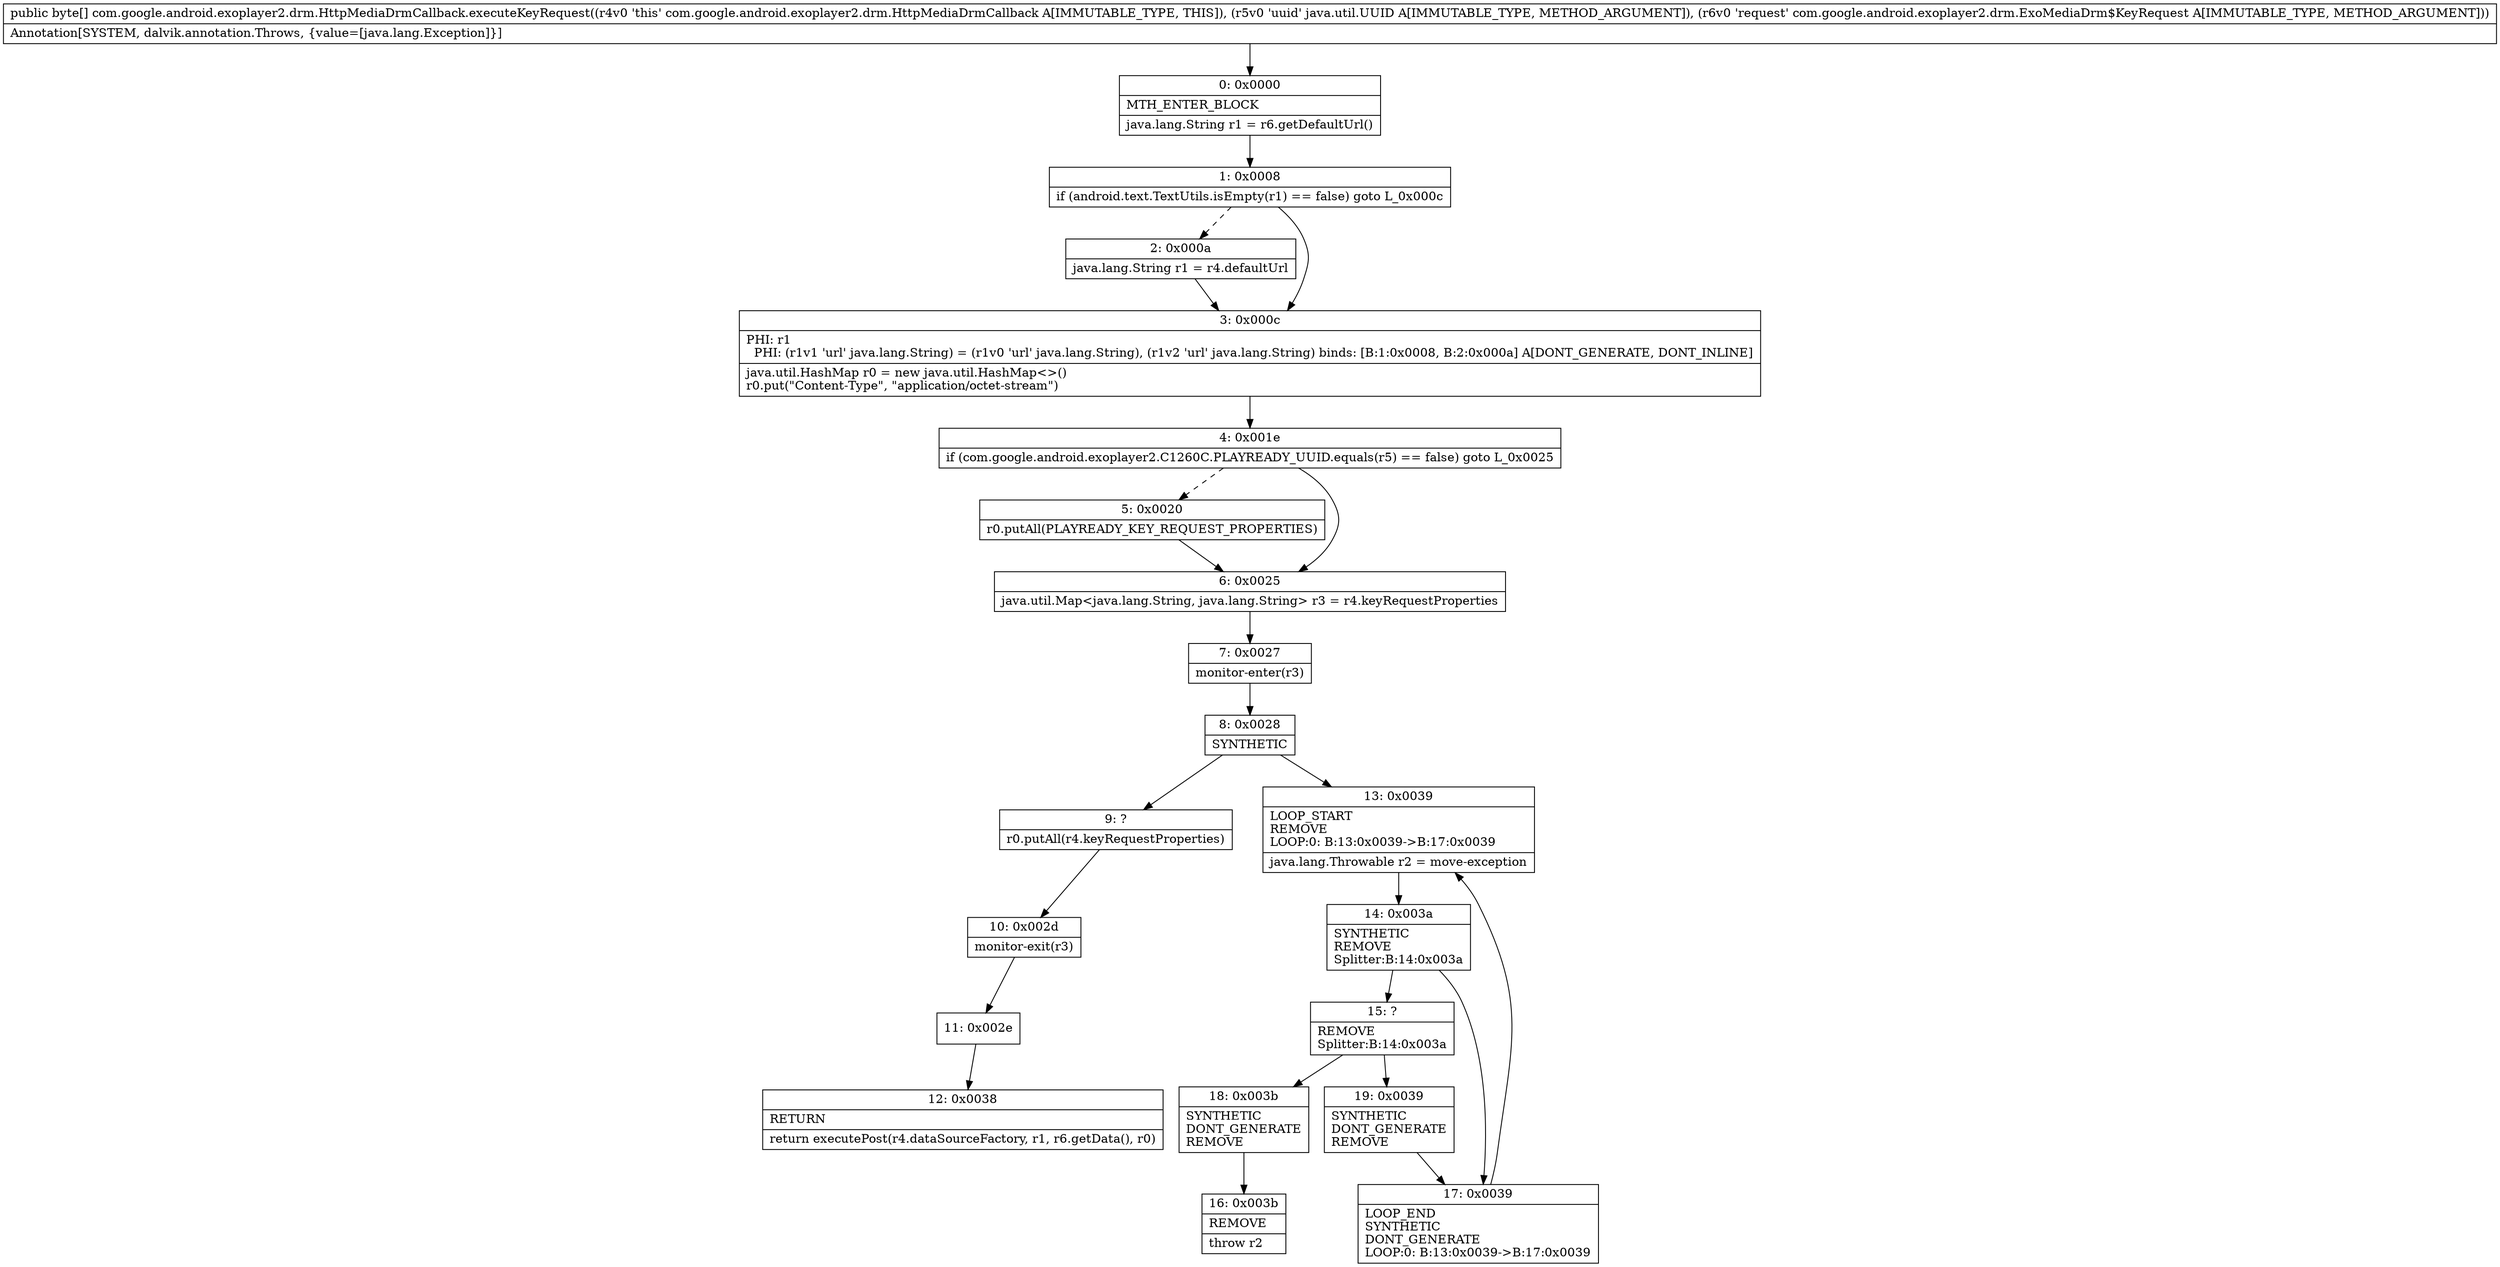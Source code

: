 digraph "CFG forcom.google.android.exoplayer2.drm.HttpMediaDrmCallback.executeKeyRequest(Ljava\/util\/UUID;Lcom\/google\/android\/exoplayer2\/drm\/ExoMediaDrm$KeyRequest;)[B" {
Node_0 [shape=record,label="{0\:\ 0x0000|MTH_ENTER_BLOCK\l|java.lang.String r1 = r6.getDefaultUrl()\l}"];
Node_1 [shape=record,label="{1\:\ 0x0008|if (android.text.TextUtils.isEmpty(r1) == false) goto L_0x000c\l}"];
Node_2 [shape=record,label="{2\:\ 0x000a|java.lang.String r1 = r4.defaultUrl\l}"];
Node_3 [shape=record,label="{3\:\ 0x000c|PHI: r1 \l  PHI: (r1v1 'url' java.lang.String) = (r1v0 'url' java.lang.String), (r1v2 'url' java.lang.String) binds: [B:1:0x0008, B:2:0x000a] A[DONT_GENERATE, DONT_INLINE]\l|java.util.HashMap r0 = new java.util.HashMap\<\>()\lr0.put(\"Content\-Type\", \"application\/octet\-stream\")\l}"];
Node_4 [shape=record,label="{4\:\ 0x001e|if (com.google.android.exoplayer2.C1260C.PLAYREADY_UUID.equals(r5) == false) goto L_0x0025\l}"];
Node_5 [shape=record,label="{5\:\ 0x0020|r0.putAll(PLAYREADY_KEY_REQUEST_PROPERTIES)\l}"];
Node_6 [shape=record,label="{6\:\ 0x0025|java.util.Map\<java.lang.String, java.lang.String\> r3 = r4.keyRequestProperties\l}"];
Node_7 [shape=record,label="{7\:\ 0x0027|monitor\-enter(r3)\l}"];
Node_8 [shape=record,label="{8\:\ 0x0028|SYNTHETIC\l}"];
Node_9 [shape=record,label="{9\:\ ?|r0.putAll(r4.keyRequestProperties)\l}"];
Node_10 [shape=record,label="{10\:\ 0x002d|monitor\-exit(r3)\l}"];
Node_11 [shape=record,label="{11\:\ 0x002e}"];
Node_12 [shape=record,label="{12\:\ 0x0038|RETURN\l|return executePost(r4.dataSourceFactory, r1, r6.getData(), r0)\l}"];
Node_13 [shape=record,label="{13\:\ 0x0039|LOOP_START\lREMOVE\lLOOP:0: B:13:0x0039\-\>B:17:0x0039\l|java.lang.Throwable r2 = move\-exception\l}"];
Node_14 [shape=record,label="{14\:\ 0x003a|SYNTHETIC\lREMOVE\lSplitter:B:14:0x003a\l}"];
Node_15 [shape=record,label="{15\:\ ?|REMOVE\lSplitter:B:14:0x003a\l}"];
Node_16 [shape=record,label="{16\:\ 0x003b|REMOVE\l|throw r2\l}"];
Node_17 [shape=record,label="{17\:\ 0x0039|LOOP_END\lSYNTHETIC\lDONT_GENERATE\lLOOP:0: B:13:0x0039\-\>B:17:0x0039\l}"];
Node_18 [shape=record,label="{18\:\ 0x003b|SYNTHETIC\lDONT_GENERATE\lREMOVE\l}"];
Node_19 [shape=record,label="{19\:\ 0x0039|SYNTHETIC\lDONT_GENERATE\lREMOVE\l}"];
MethodNode[shape=record,label="{public byte[] com.google.android.exoplayer2.drm.HttpMediaDrmCallback.executeKeyRequest((r4v0 'this' com.google.android.exoplayer2.drm.HttpMediaDrmCallback A[IMMUTABLE_TYPE, THIS]), (r5v0 'uuid' java.util.UUID A[IMMUTABLE_TYPE, METHOD_ARGUMENT]), (r6v0 'request' com.google.android.exoplayer2.drm.ExoMediaDrm$KeyRequest A[IMMUTABLE_TYPE, METHOD_ARGUMENT]))  | Annotation[SYSTEM, dalvik.annotation.Throws, \{value=[java.lang.Exception]\}]\l}"];
MethodNode -> Node_0;
Node_0 -> Node_1;
Node_1 -> Node_2[style=dashed];
Node_1 -> Node_3;
Node_2 -> Node_3;
Node_3 -> Node_4;
Node_4 -> Node_5[style=dashed];
Node_4 -> Node_6;
Node_5 -> Node_6;
Node_6 -> Node_7;
Node_7 -> Node_8;
Node_8 -> Node_9;
Node_8 -> Node_13;
Node_9 -> Node_10;
Node_10 -> Node_11;
Node_11 -> Node_12;
Node_13 -> Node_14;
Node_14 -> Node_15;
Node_14 -> Node_17;
Node_15 -> Node_18;
Node_15 -> Node_19;
Node_17 -> Node_13;
Node_18 -> Node_16;
Node_19 -> Node_17;
}

